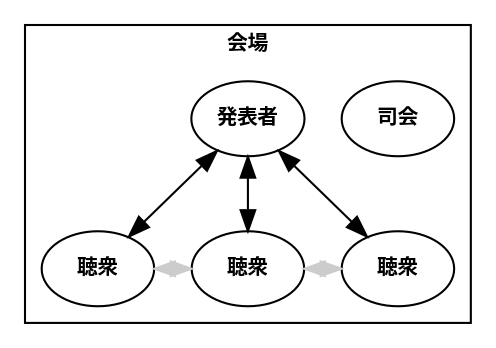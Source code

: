 digraph sample1 {
	graph[
		fontname="Yu Gothic bold";
		layout = dot;
		charset = "UTF-8";
		dpi = 120;
	];
	node[
		fontname = "Yu Gothic bold";
		fontsize = 10;
	];
	edge[fontname="Yu Gothic bold"];

	subgraph cluster0 {
		label = "会場";
		fontsize = 10;

		master [label="司会"]
		presenter [label="発表者"]
		audience1 [label="聴衆"]
		audience2 [label="聴衆"]
		audience3 [label="聴衆"]

		presenter->audience1 [dir=both];
		presenter->audience2 [dir=both];
		presenter->audience3 [dir=both];

		audience1->audience2 [dir=both; color="#cccccc"];
		audience2->audience3 [dir=both; color="#cccccc"];

		{rank = same; audience1; audience2; audience3;}
	};
}
